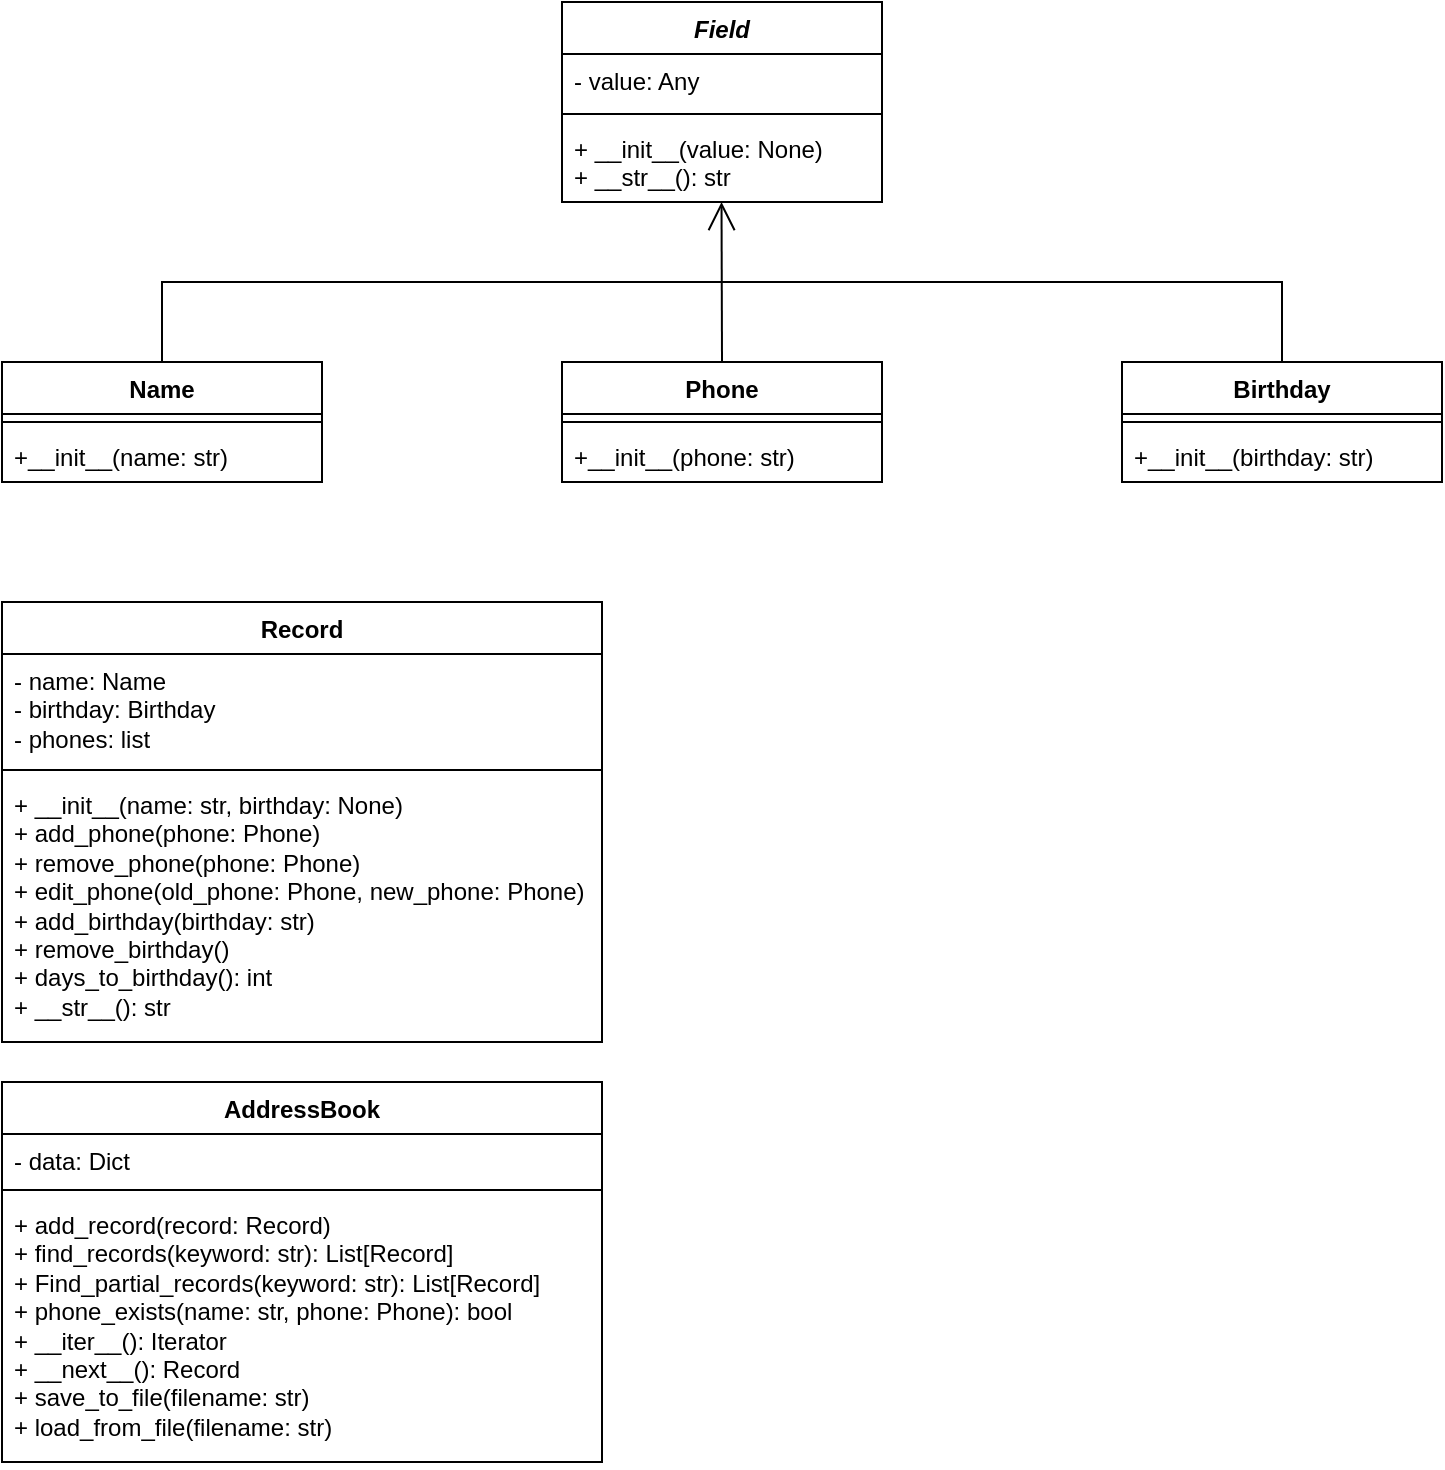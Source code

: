 <mxfile version="24.0.4" type="github">
  <diagram name="Page-1" id="c4acf3e9-155e-7222-9cf6-157b1a14988f">
    <mxGraphModel dx="956" dy="518" grid="1" gridSize="10" guides="1" tooltips="1" connect="1" arrows="1" fold="1" page="1" pageScale="1" pageWidth="850" pageHeight="1100" background="none" math="0" shadow="0">
      <root>
        <mxCell id="0" />
        <mxCell id="1" parent="0" />
        <mxCell id="NBHjp8xVbYWv-o9BaZYt-9" value="&lt;i&gt;Field&lt;/i&gt;" style="swimlane;fontStyle=1;align=center;verticalAlign=top;childLayout=stackLayout;horizontal=1;startSize=26;horizontalStack=0;resizeParent=1;resizeParentMax=0;resizeLast=0;collapsible=1;marginBottom=0;whiteSpace=wrap;html=1;" vertex="1" parent="1">
          <mxGeometry x="320" y="60" width="160" height="100" as="geometry" />
        </mxCell>
        <mxCell id="NBHjp8xVbYWv-o9BaZYt-10" value="- value: Any" style="text;strokeColor=none;fillColor=none;align=left;verticalAlign=top;spacingLeft=4;spacingRight=4;overflow=hidden;rotatable=0;points=[[0,0.5],[1,0.5]];portConstraint=eastwest;whiteSpace=wrap;html=1;" vertex="1" parent="NBHjp8xVbYWv-o9BaZYt-9">
          <mxGeometry y="26" width="160" height="26" as="geometry" />
        </mxCell>
        <mxCell id="NBHjp8xVbYWv-o9BaZYt-11" value="" style="line;strokeWidth=1;fillColor=none;align=left;verticalAlign=middle;spacingTop=-1;spacingLeft=3;spacingRight=3;rotatable=0;labelPosition=right;points=[];portConstraint=eastwest;strokeColor=inherit;" vertex="1" parent="NBHjp8xVbYWv-o9BaZYt-9">
          <mxGeometry y="52" width="160" height="8" as="geometry" />
        </mxCell>
        <mxCell id="NBHjp8xVbYWv-o9BaZYt-12" value="+ __init__(value: None)&lt;div&gt;+ __str__(): str&lt;/div&gt;" style="text;strokeColor=none;fillColor=none;align=left;verticalAlign=top;spacingLeft=4;spacingRight=4;overflow=hidden;rotatable=0;points=[[0,0.5],[1,0.5]];portConstraint=eastwest;whiteSpace=wrap;html=1;" vertex="1" parent="NBHjp8xVbYWv-o9BaZYt-9">
          <mxGeometry y="60" width="160" height="40" as="geometry" />
        </mxCell>
        <mxCell id="NBHjp8xVbYWv-o9BaZYt-17" value="" style="endArrow=open;endFill=1;endSize=12;html=1;rounded=0;" edge="1" parent="1">
          <mxGeometry width="160" relative="1" as="geometry">
            <mxPoint x="400" y="240" as="sourcePoint" />
            <mxPoint x="399.76" y="160" as="targetPoint" />
          </mxGeometry>
        </mxCell>
        <mxCell id="NBHjp8xVbYWv-o9BaZYt-35" value="" style="endArrow=none;html=1;rounded=0;" edge="1" parent="1">
          <mxGeometry width="50" height="50" relative="1" as="geometry">
            <mxPoint x="120" y="240" as="sourcePoint" />
            <mxPoint x="680" y="240" as="targetPoint" />
            <Array as="points">
              <mxPoint x="120" y="200" />
              <mxPoint x="680" y="200" />
            </Array>
          </mxGeometry>
        </mxCell>
        <mxCell id="NBHjp8xVbYWv-o9BaZYt-40" value="Name" style="swimlane;fontStyle=1;align=center;verticalAlign=top;childLayout=stackLayout;horizontal=1;startSize=26;horizontalStack=0;resizeParent=1;resizeParentMax=0;resizeLast=0;collapsible=1;marginBottom=0;whiteSpace=wrap;html=1;" vertex="1" parent="1">
          <mxGeometry x="40" y="240" width="160" height="60" as="geometry">
            <mxRectangle x="40" y="240" width="70" height="30" as="alternateBounds" />
          </mxGeometry>
        </mxCell>
        <mxCell id="NBHjp8xVbYWv-o9BaZYt-42" value="" style="line;strokeWidth=1;fillColor=none;align=left;verticalAlign=middle;spacingTop=-1;spacingLeft=3;spacingRight=3;rotatable=0;labelPosition=right;points=[];portConstraint=eastwest;strokeColor=inherit;" vertex="1" parent="NBHjp8xVbYWv-o9BaZYt-40">
          <mxGeometry y="26" width="160" height="8" as="geometry" />
        </mxCell>
        <mxCell id="NBHjp8xVbYWv-o9BaZYt-43" value="+__init__(name: str)" style="text;strokeColor=none;fillColor=none;align=left;verticalAlign=top;spacingLeft=4;spacingRight=4;overflow=hidden;rotatable=0;points=[[0,0.5],[1,0.5]];portConstraint=eastwest;whiteSpace=wrap;html=1;" vertex="1" parent="NBHjp8xVbYWv-o9BaZYt-40">
          <mxGeometry y="34" width="160" height="26" as="geometry" />
        </mxCell>
        <mxCell id="NBHjp8xVbYWv-o9BaZYt-48" value="Phone" style="swimlane;fontStyle=1;align=center;verticalAlign=top;childLayout=stackLayout;horizontal=1;startSize=26;horizontalStack=0;resizeParent=1;resizeParentMax=0;resizeLast=0;collapsible=1;marginBottom=0;whiteSpace=wrap;html=1;" vertex="1" parent="1">
          <mxGeometry x="320" y="240" width="160" height="60" as="geometry" />
        </mxCell>
        <mxCell id="NBHjp8xVbYWv-o9BaZYt-50" value="" style="line;strokeWidth=1;fillColor=none;align=left;verticalAlign=middle;spacingTop=-1;spacingLeft=3;spacingRight=3;rotatable=0;labelPosition=right;points=[];portConstraint=eastwest;strokeColor=inherit;" vertex="1" parent="NBHjp8xVbYWv-o9BaZYt-48">
          <mxGeometry y="26" width="160" height="8" as="geometry" />
        </mxCell>
        <mxCell id="NBHjp8xVbYWv-o9BaZYt-51" value="+__init__(phone: str)" style="text;strokeColor=none;fillColor=none;align=left;verticalAlign=top;spacingLeft=4;spacingRight=4;overflow=hidden;rotatable=0;points=[[0,0.5],[1,0.5]];portConstraint=eastwest;whiteSpace=wrap;html=1;" vertex="1" parent="NBHjp8xVbYWv-o9BaZYt-48">
          <mxGeometry y="34" width="160" height="26" as="geometry" />
        </mxCell>
        <mxCell id="NBHjp8xVbYWv-o9BaZYt-52" value="Birthday" style="swimlane;fontStyle=1;align=center;verticalAlign=top;childLayout=stackLayout;horizontal=1;startSize=26;horizontalStack=0;resizeParent=1;resizeParentMax=0;resizeLast=0;collapsible=1;marginBottom=0;whiteSpace=wrap;html=1;" vertex="1" parent="1">
          <mxGeometry x="600" y="240" width="160" height="60" as="geometry" />
        </mxCell>
        <mxCell id="NBHjp8xVbYWv-o9BaZYt-54" value="" style="line;strokeWidth=1;fillColor=none;align=left;verticalAlign=middle;spacingTop=-1;spacingLeft=3;spacingRight=3;rotatable=0;labelPosition=right;points=[];portConstraint=eastwest;strokeColor=inherit;" vertex="1" parent="NBHjp8xVbYWv-o9BaZYt-52">
          <mxGeometry y="26" width="160" height="8" as="geometry" />
        </mxCell>
        <mxCell id="NBHjp8xVbYWv-o9BaZYt-55" value="+__init__(birthday: str)" style="text;strokeColor=none;fillColor=none;align=left;verticalAlign=top;spacingLeft=4;spacingRight=4;overflow=hidden;rotatable=0;points=[[0,0.5],[1,0.5]];portConstraint=eastwest;whiteSpace=wrap;html=1;" vertex="1" parent="NBHjp8xVbYWv-o9BaZYt-52">
          <mxGeometry y="34" width="160" height="26" as="geometry" />
        </mxCell>
        <mxCell id="NBHjp8xVbYWv-o9BaZYt-57" value="Record" style="swimlane;fontStyle=1;align=center;verticalAlign=top;childLayout=stackLayout;horizontal=1;startSize=26;horizontalStack=0;resizeParent=1;resizeParentMax=0;resizeLast=0;collapsible=1;marginBottom=0;whiteSpace=wrap;html=1;" vertex="1" parent="1">
          <mxGeometry x="40" y="360" width="300" height="220" as="geometry" />
        </mxCell>
        <mxCell id="NBHjp8xVbYWv-o9BaZYt-58" value="- name: Name&lt;div&gt;&lt;div&gt;- birthday: Birthday&lt;/div&gt;&lt;/div&gt;&lt;div&gt;- phones: list&lt;/div&gt;" style="text;strokeColor=none;fillColor=none;align=left;verticalAlign=top;spacingLeft=4;spacingRight=4;overflow=hidden;rotatable=0;points=[[0,0.5],[1,0.5]];portConstraint=eastwest;whiteSpace=wrap;html=1;" vertex="1" parent="NBHjp8xVbYWv-o9BaZYt-57">
          <mxGeometry y="26" width="300" height="54" as="geometry" />
        </mxCell>
        <mxCell id="NBHjp8xVbYWv-o9BaZYt-59" value="" style="line;strokeWidth=1;fillColor=none;align=left;verticalAlign=middle;spacingTop=-1;spacingLeft=3;spacingRight=3;rotatable=0;labelPosition=right;points=[];portConstraint=eastwest;strokeColor=inherit;" vertex="1" parent="NBHjp8xVbYWv-o9BaZYt-57">
          <mxGeometry y="80" width="300" height="8" as="geometry" />
        </mxCell>
        <mxCell id="NBHjp8xVbYWv-o9BaZYt-60" value="+ __init__(name: str, birthday: None)&lt;div&gt;+ add_phone(phone: Phone)&lt;/div&gt;&lt;div&gt;+ remove_phone&lt;span style=&quot;background-color: initial;&quot;&gt;(phone:&amp;nbsp;&lt;/span&gt;Phone&lt;span style=&quot;background-color: initial;&quot;&gt;)&lt;/span&gt;&lt;/div&gt;&lt;div&gt;&lt;span style=&quot;background-color: initial;&quot;&gt;+ edit_phone(old_phone:&amp;nbsp;&lt;/span&gt;Phone&lt;span style=&quot;background-color: initial;&quot;&gt;, new_phone:&amp;nbsp;&lt;/span&gt;Phone&lt;span style=&quot;background-color: initial;&quot;&gt;)&lt;/span&gt;&lt;/div&gt;&lt;div&gt;&lt;span style=&quot;background-color: initial;&quot;&gt;+ add_birthday(birthday: str)&lt;/span&gt;&lt;/div&gt;&lt;div&gt;&lt;span style=&quot;background-color: initial;&quot;&gt;+ remove_birthday()&lt;/span&gt;&lt;/div&gt;&lt;div&gt;&lt;span style=&quot;background-color: initial;&quot;&gt;+ days_to_birthday(): int&lt;/span&gt;&lt;/div&gt;&lt;div&gt;&lt;span style=&quot;background-color: initial;&quot;&gt;+ __str__(): str&lt;/span&gt;&lt;/div&gt;" style="text;strokeColor=none;fillColor=none;align=left;verticalAlign=top;spacingLeft=4;spacingRight=4;overflow=hidden;rotatable=0;points=[[0,0.5],[1,0.5]];portConstraint=eastwest;whiteSpace=wrap;html=1;" vertex="1" parent="NBHjp8xVbYWv-o9BaZYt-57">
          <mxGeometry y="88" width="300" height="132" as="geometry" />
        </mxCell>
        <mxCell id="NBHjp8xVbYWv-o9BaZYt-61" value="AddressBook" style="swimlane;fontStyle=1;align=center;verticalAlign=top;childLayout=stackLayout;horizontal=1;startSize=26;horizontalStack=0;resizeParent=1;resizeParentMax=0;resizeLast=0;collapsible=1;marginBottom=0;whiteSpace=wrap;html=1;" vertex="1" parent="1">
          <mxGeometry x="40" y="600" width="300" height="190" as="geometry" />
        </mxCell>
        <mxCell id="NBHjp8xVbYWv-o9BaZYt-62" value="- data: Dict" style="text;strokeColor=none;fillColor=none;align=left;verticalAlign=top;spacingLeft=4;spacingRight=4;overflow=hidden;rotatable=0;points=[[0,0.5],[1,0.5]];portConstraint=eastwest;whiteSpace=wrap;html=1;" vertex="1" parent="NBHjp8xVbYWv-o9BaZYt-61">
          <mxGeometry y="26" width="300" height="24" as="geometry" />
        </mxCell>
        <mxCell id="NBHjp8xVbYWv-o9BaZYt-63" value="" style="line;strokeWidth=1;fillColor=none;align=left;verticalAlign=middle;spacingTop=-1;spacingLeft=3;spacingRight=3;rotatable=0;labelPosition=right;points=[];portConstraint=eastwest;strokeColor=inherit;" vertex="1" parent="NBHjp8xVbYWv-o9BaZYt-61">
          <mxGeometry y="50" width="300" height="8" as="geometry" />
        </mxCell>
        <mxCell id="NBHjp8xVbYWv-o9BaZYt-64" value="+ add_record(record: Record)&lt;div&gt;+ find_records(keyword: str): List[Record]&lt;/div&gt;&lt;div&gt;+ Find_partial_records(keyword: str)&lt;span style=&quot;background-color: initial;&quot;&gt;: List[Record]&lt;/span&gt;&lt;/div&gt;&lt;div&gt;+ phone_exists(name: str, phone: Phone): bool&lt;/div&gt;&lt;div&gt;+ __iter__(): Iterator&lt;/div&gt;&lt;div&gt;+ __next__(): Record&lt;/div&gt;&lt;div&gt;+ save_to_file(filename: str)&lt;/div&gt;&lt;div&gt;+ load_from_file(filename: str)&lt;/div&gt;" style="text;strokeColor=none;fillColor=none;align=left;verticalAlign=top;spacingLeft=4;spacingRight=4;overflow=hidden;rotatable=0;points=[[0,0.5],[1,0.5]];portConstraint=eastwest;whiteSpace=wrap;html=1;" vertex="1" parent="NBHjp8xVbYWv-o9BaZYt-61">
          <mxGeometry y="58" width="300" height="132" as="geometry" />
        </mxCell>
      </root>
    </mxGraphModel>
  </diagram>
</mxfile>
